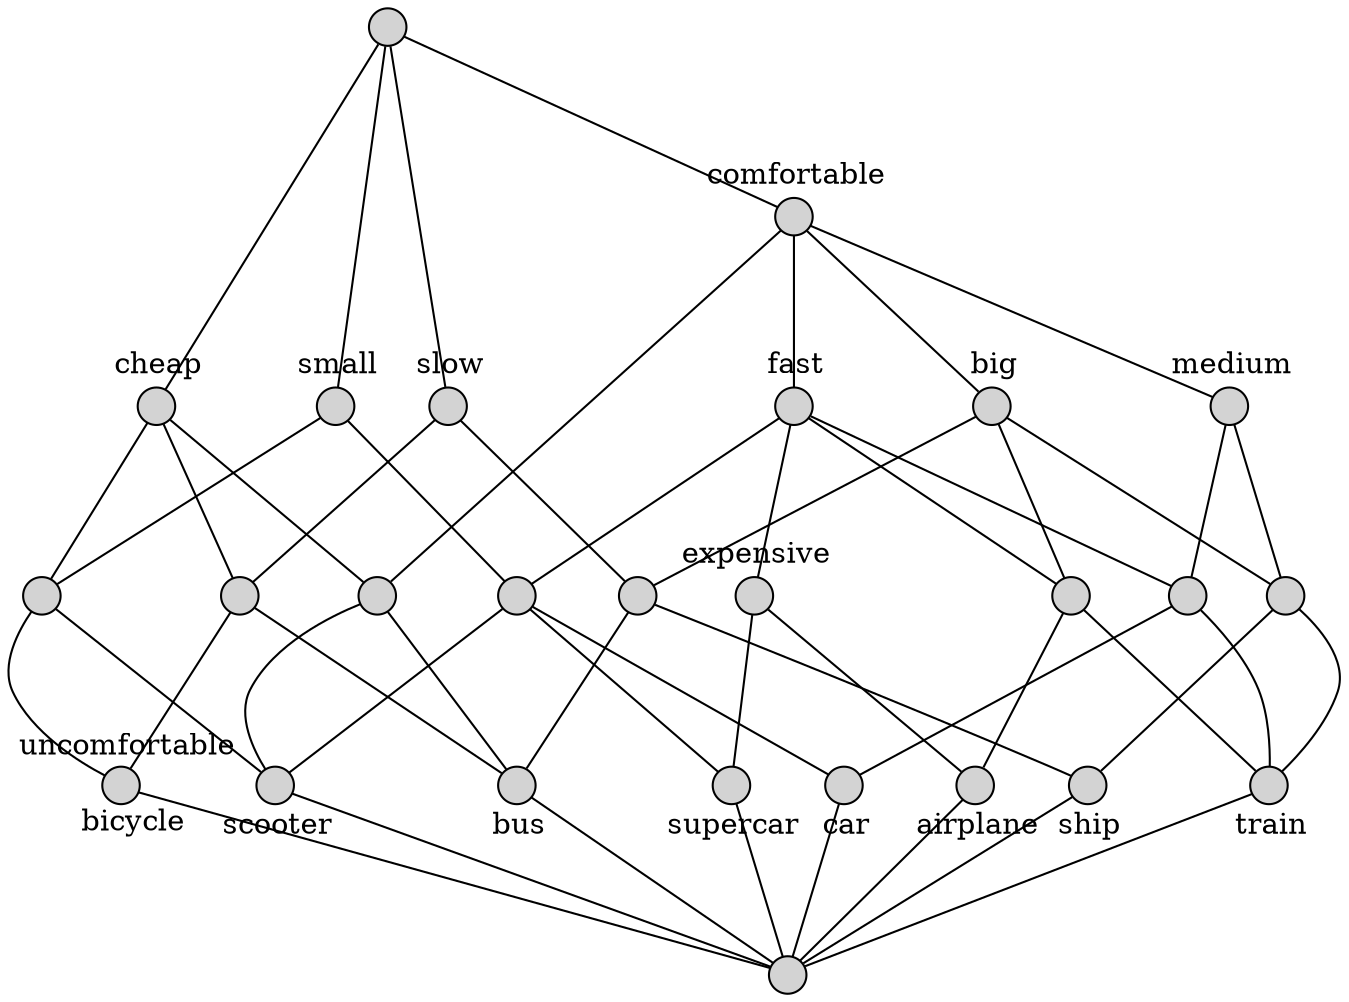 // <Lattice object of 8 atoms 26 concepts 4 coatoms at 0x7fabc568c550>
digraph Lattice {
	node [label="" shape=circle style=filled width=.25]
	edge [dir=none labeldistance=1.5 minlen=2]
	c0
	c1
	c1 -> c1 [color=transparent headlabel=bicycle labelangle=270]
	c1 -> c1 [color=transparent labelangle=90 taillabel=uncomfortable]
	c1 -> c0
	c2
	c2 -> c2 [color=transparent headlabel=scooter labelangle=270]
	c2 -> c0
	c3
	c3 -> c3 [color=transparent headlabel=car labelangle=270]
	c3 -> c0
	c4
	c4 -> c4 [color=transparent headlabel=supercar labelangle=270]
	c4 -> c0
	c5
	c5 -> c5 [color=transparent headlabel=bus labelangle=270]
	c5 -> c0
	c6
	c6 -> c6 [color=transparent headlabel=train labelangle=270]
	c6 -> c0
	c7
	c7 -> c7 [color=transparent headlabel=airplane labelangle=270]
	c7 -> c0
	c8
	c8 -> c8 [color=transparent headlabel=ship labelangle=270]
	c8 -> c0
	c9
	c9 -> c1
	c9 -> c2
	c10
	c10 -> c1
	c10 -> c5
	c11
	c11 -> c2
	c11 -> c5
	c12
	c12 -> c3
	c12 -> c6
	c13
	c13 -> c13 [color=transparent labelangle=90 taillabel=expensive]
	c13 -> c4
	c13 -> c7
	c14
	c14 -> c5
	c14 -> c8
	c15
	c15 -> c6
	c15 -> c7
	c16
	c16 -> c6
	c16 -> c8
	c17
	c17 -> c17 [color=transparent labelangle=90 taillabel=cheap]
	c17 -> c9
	c17 -> c10
	c17 -> c11
	c18
	c18 -> c18 [color=transparent labelangle=90 taillabel=slow]
	c18 -> c10
	c18 -> c14
	c19
	c19 -> c2
	c19 -> c3
	c19 -> c4
	c20
	c20 -> c20 [color=transparent labelangle=90 taillabel=medium]
	c20 -> c12
	c20 -> c16
	c21
	c21 -> c21 [color=transparent labelangle=90 taillabel=small]
	c21 -> c9
	c21 -> c19
	c22
	c22 -> c22 [color=transparent labelangle=90 taillabel=big]
	c22 -> c14
	c22 -> c15
	c22 -> c16
	c23
	c23 -> c23 [color=transparent labelangle=90 taillabel=fast]
	c23 -> c12
	c23 -> c13
	c23 -> c15
	c23 -> c19
	c24
	c24 -> c24 [color=transparent labelangle=90 taillabel=comfortable]
	c24 -> c11
	c24 -> c20
	c24 -> c22
	c24 -> c23
	c25
	c25 -> c17
	c25 -> c18
	c25 -> c21
	c25 -> c24
}
